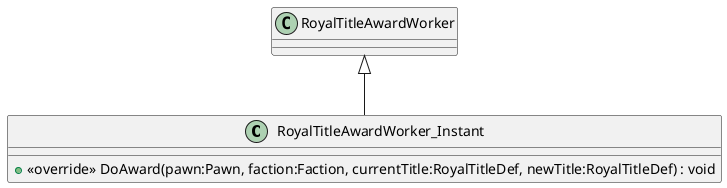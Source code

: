 @startuml
class RoyalTitleAwardWorker_Instant {
    + <<override>> DoAward(pawn:Pawn, faction:Faction, currentTitle:RoyalTitleDef, newTitle:RoyalTitleDef) : void
}
RoyalTitleAwardWorker <|-- RoyalTitleAwardWorker_Instant
@enduml
